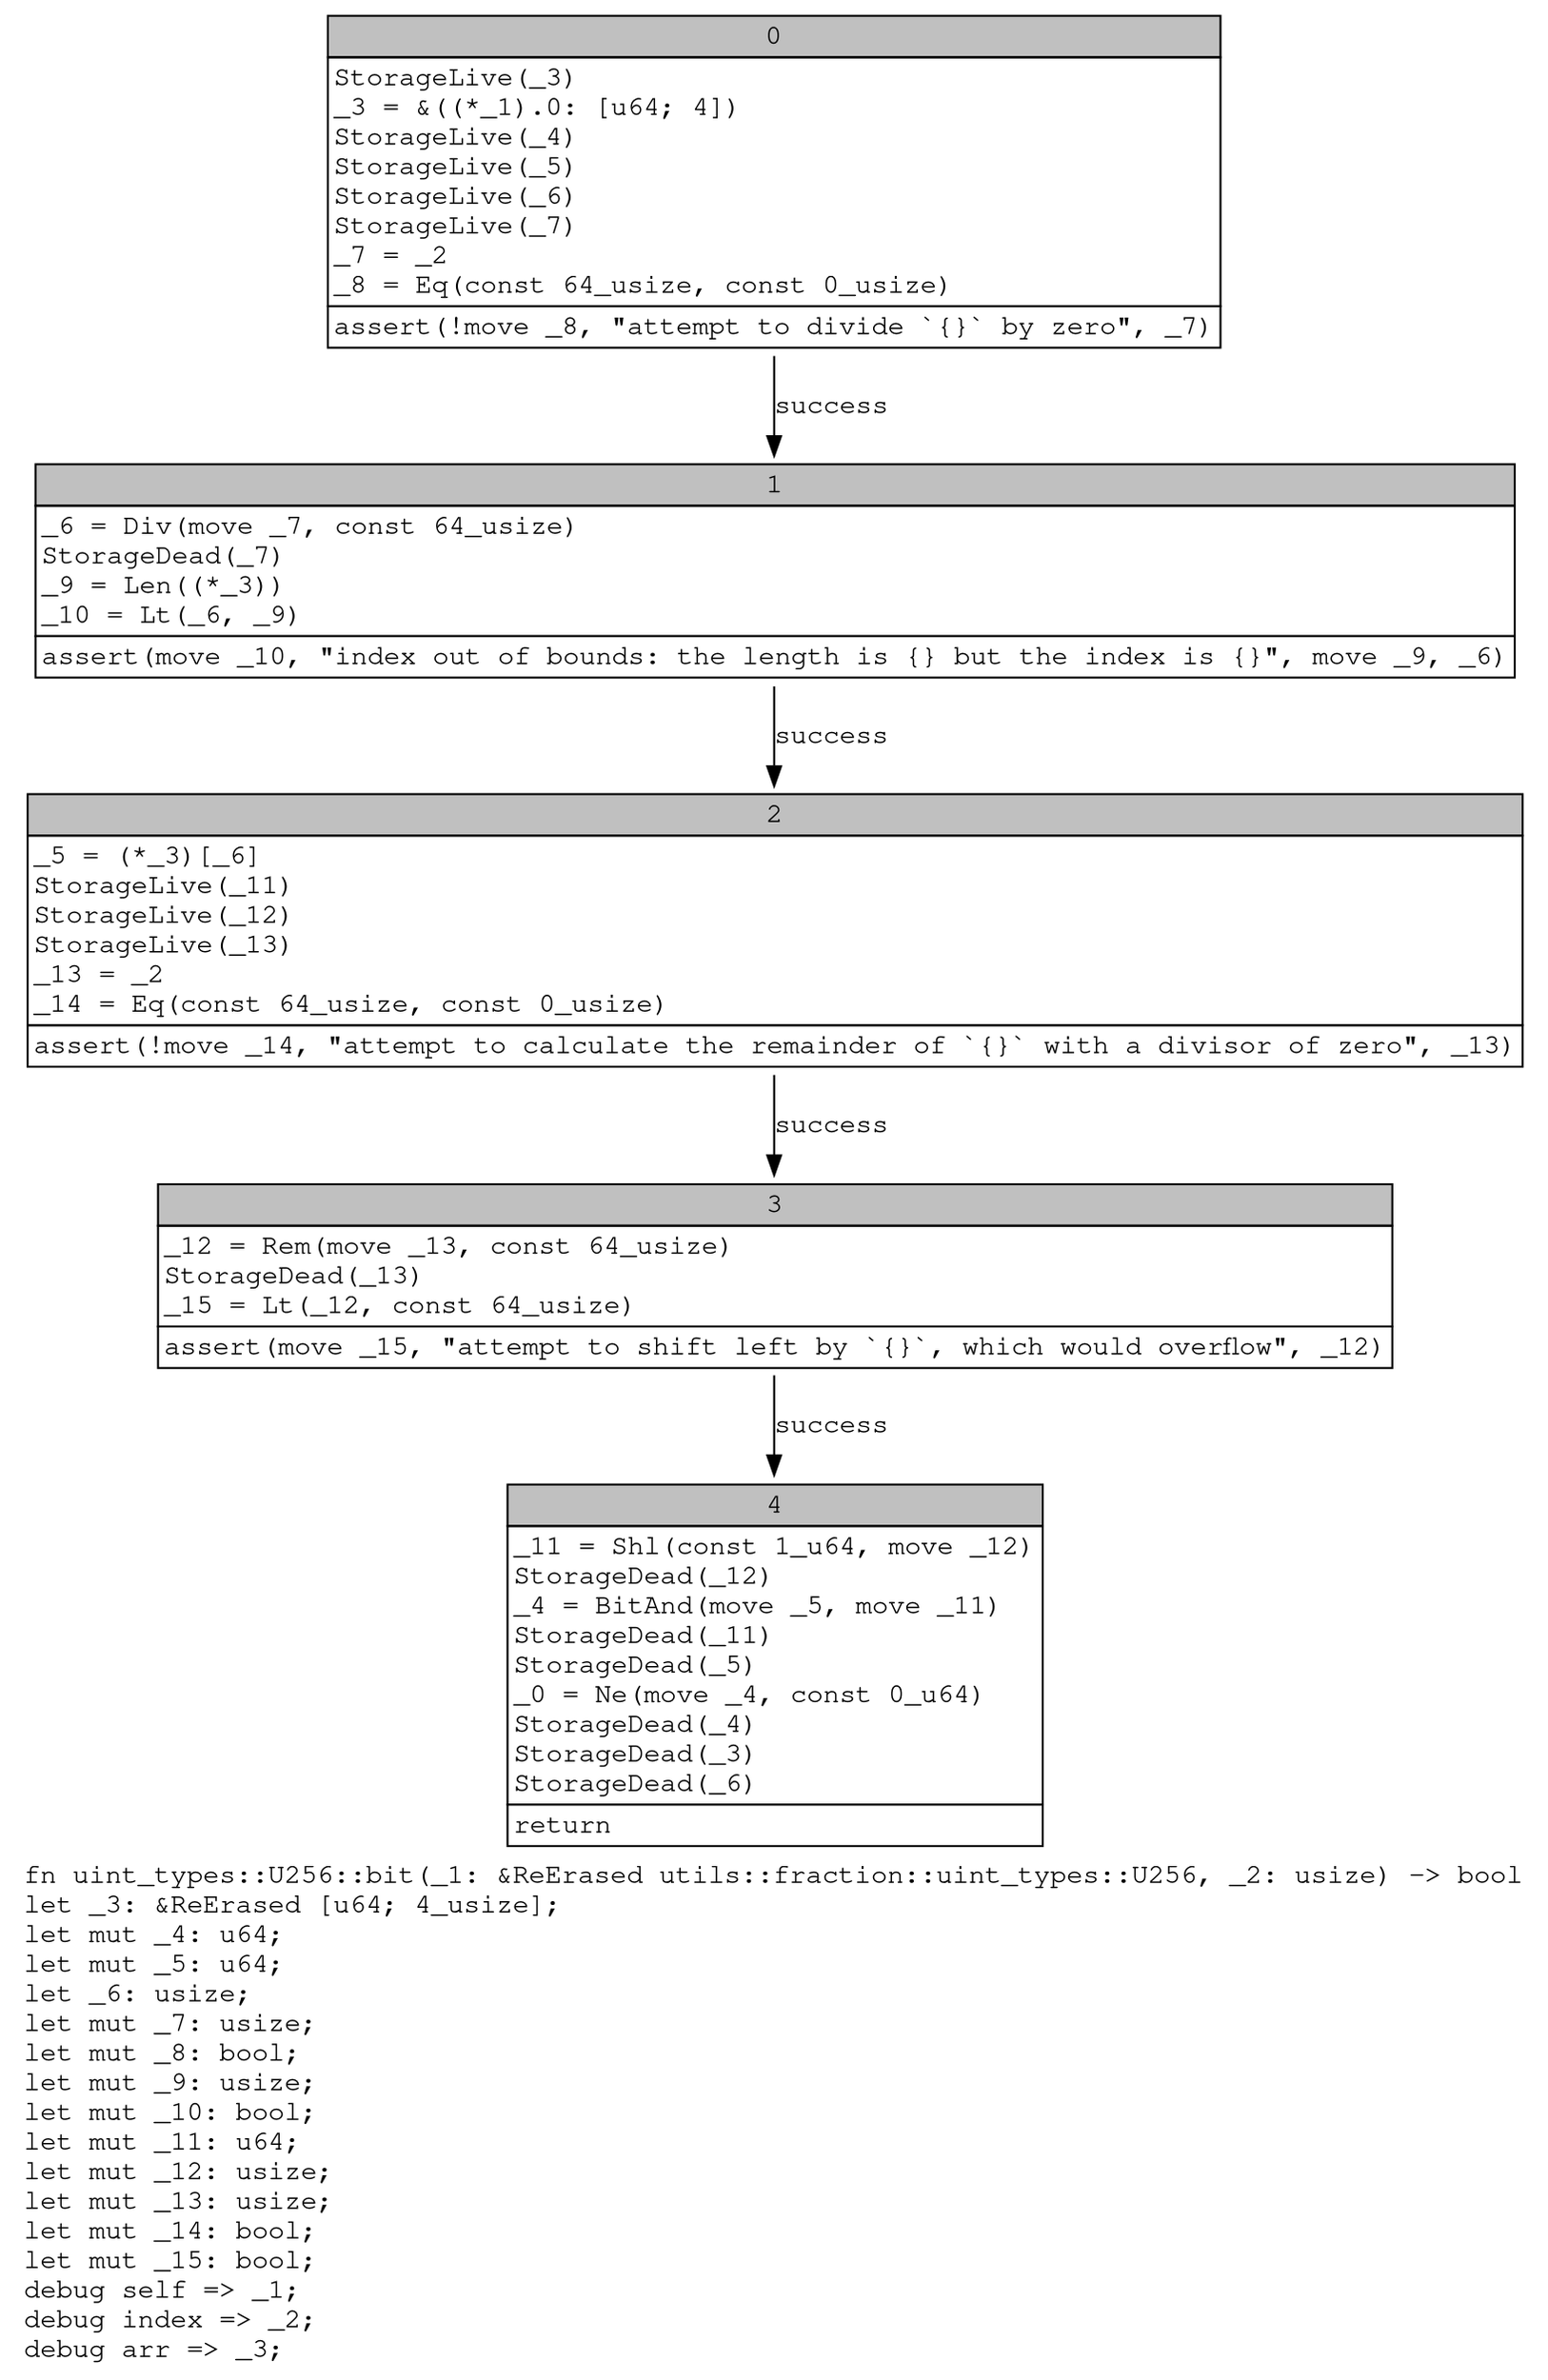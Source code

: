 digraph Mir_0_11353 {
    graph [fontname="Courier, monospace"];
    node [fontname="Courier, monospace"];
    edge [fontname="Courier, monospace"];
    label=<fn uint_types::U256::bit(_1: &amp;ReErased utils::fraction::uint_types::U256, _2: usize) -&gt; bool<br align="left"/>let _3: &amp;ReErased [u64; 4_usize];<br align="left"/>let mut _4: u64;<br align="left"/>let mut _5: u64;<br align="left"/>let _6: usize;<br align="left"/>let mut _7: usize;<br align="left"/>let mut _8: bool;<br align="left"/>let mut _9: usize;<br align="left"/>let mut _10: bool;<br align="left"/>let mut _11: u64;<br align="left"/>let mut _12: usize;<br align="left"/>let mut _13: usize;<br align="left"/>let mut _14: bool;<br align="left"/>let mut _15: bool;<br align="left"/>debug self =&gt; _1;<br align="left"/>debug index =&gt; _2;<br align="left"/>debug arr =&gt; _3;<br align="left"/>>;
    bb0__0_11353 [shape="none", label=<<table border="0" cellborder="1" cellspacing="0"><tr><td bgcolor="gray" align="center" colspan="1">0</td></tr><tr><td align="left" balign="left">StorageLive(_3)<br/>_3 = &amp;((*_1).0: [u64; 4])<br/>StorageLive(_4)<br/>StorageLive(_5)<br/>StorageLive(_6)<br/>StorageLive(_7)<br/>_7 = _2<br/>_8 = Eq(const 64_usize, const 0_usize)<br/></td></tr><tr><td align="left">assert(!move _8, &quot;attempt to divide `{}` by zero&quot;, _7)</td></tr></table>>];
    bb1__0_11353 [shape="none", label=<<table border="0" cellborder="1" cellspacing="0"><tr><td bgcolor="gray" align="center" colspan="1">1</td></tr><tr><td align="left" balign="left">_6 = Div(move _7, const 64_usize)<br/>StorageDead(_7)<br/>_9 = Len((*_3))<br/>_10 = Lt(_6, _9)<br/></td></tr><tr><td align="left">assert(move _10, &quot;index out of bounds: the length is {} but the index is {}&quot;, move _9, _6)</td></tr></table>>];
    bb2__0_11353 [shape="none", label=<<table border="0" cellborder="1" cellspacing="0"><tr><td bgcolor="gray" align="center" colspan="1">2</td></tr><tr><td align="left" balign="left">_5 = (*_3)[_6]<br/>StorageLive(_11)<br/>StorageLive(_12)<br/>StorageLive(_13)<br/>_13 = _2<br/>_14 = Eq(const 64_usize, const 0_usize)<br/></td></tr><tr><td align="left">assert(!move _14, &quot;attempt to calculate the remainder of `{}` with a divisor of zero&quot;, _13)</td></tr></table>>];
    bb3__0_11353 [shape="none", label=<<table border="0" cellborder="1" cellspacing="0"><tr><td bgcolor="gray" align="center" colspan="1">3</td></tr><tr><td align="left" balign="left">_12 = Rem(move _13, const 64_usize)<br/>StorageDead(_13)<br/>_15 = Lt(_12, const 64_usize)<br/></td></tr><tr><td align="left">assert(move _15, &quot;attempt to shift left by `{}`, which would overflow&quot;, _12)</td></tr></table>>];
    bb4__0_11353 [shape="none", label=<<table border="0" cellborder="1" cellspacing="0"><tr><td bgcolor="gray" align="center" colspan="1">4</td></tr><tr><td align="left" balign="left">_11 = Shl(const 1_u64, move _12)<br/>StorageDead(_12)<br/>_4 = BitAnd(move _5, move _11)<br/>StorageDead(_11)<br/>StorageDead(_5)<br/>_0 = Ne(move _4, const 0_u64)<br/>StorageDead(_4)<br/>StorageDead(_3)<br/>StorageDead(_6)<br/></td></tr><tr><td align="left">return</td></tr></table>>];
    bb0__0_11353 -> bb1__0_11353 [label="success"];
    bb1__0_11353 -> bb2__0_11353 [label="success"];
    bb2__0_11353 -> bb3__0_11353 [label="success"];
    bb3__0_11353 -> bb4__0_11353 [label="success"];
}
